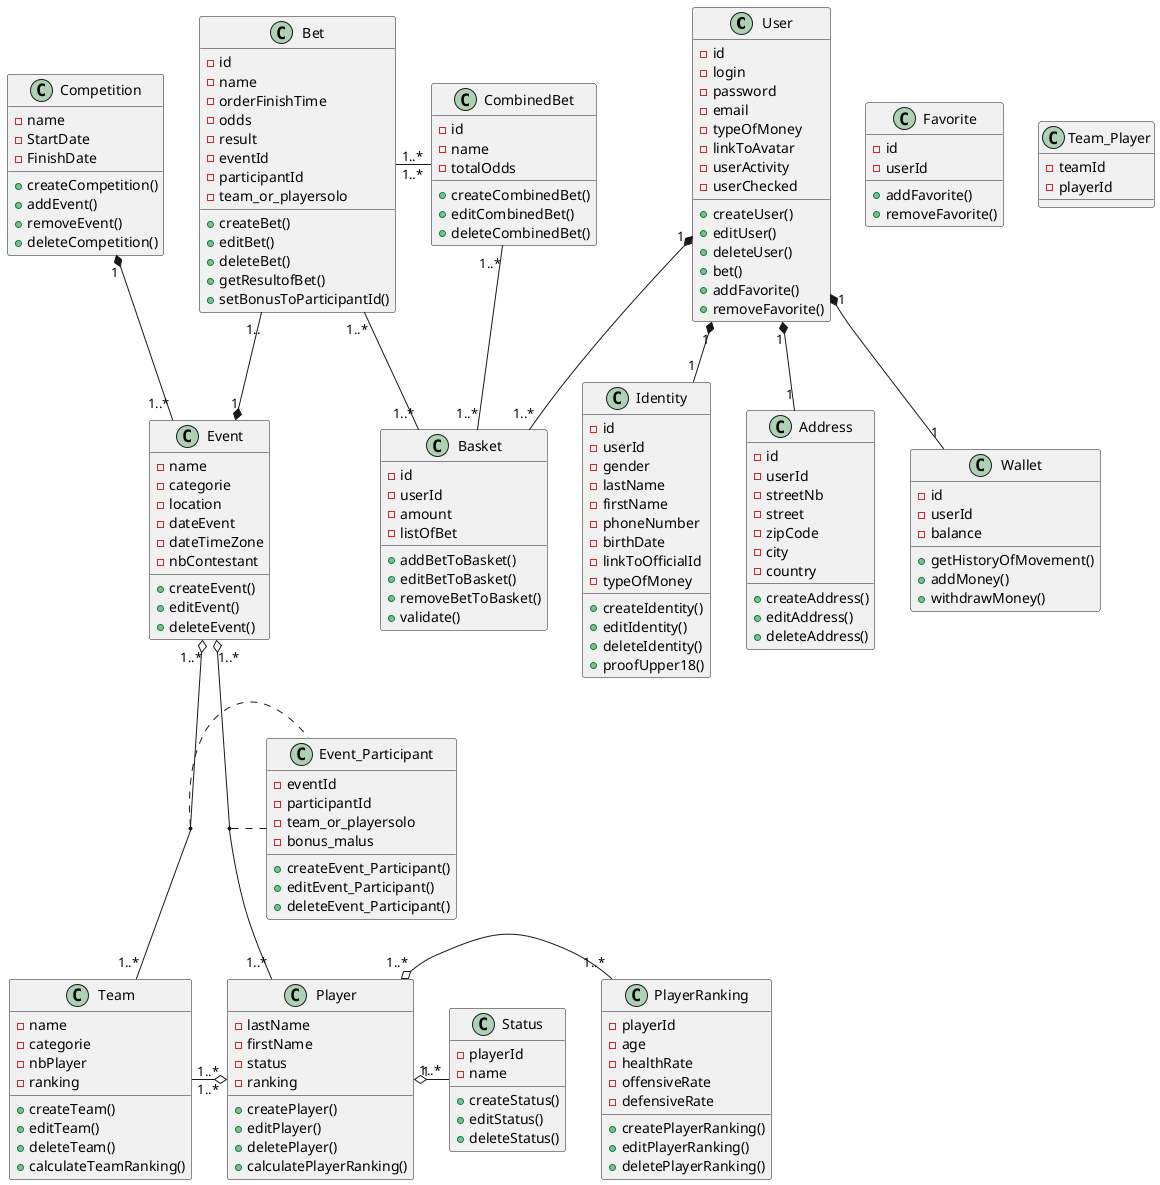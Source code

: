 @startuml parisportif

class User{
    - id
    - login
    - password
    - email
    - typeOfMoney
    - linkToAvatar
    - userActivity
    - userChecked
    
    + createUser()
    + editUser()
    + deleteUser()
    + bet()
    + addFavorite()
    + removeFavorite()
}

class Identity{
    - id
    - userId
    - gender
    - lastName
    - firstName
    - phoneNumber
    - birthDate
    - linkToOfficialId
    - typeOfMoney

    + createIdentity()
    + editIdentity()
    + deleteIdentity()
    + proofUpper18()
}

class Address{
    - id
    - userId
    - streetNb
    - street
    - zipCode
    - city
    - country

    + createAddress()
    + editAddress()
    + deleteAddress()
}

class Wallet{
    - id
    - userId
    - balance

    + getHistoryOfMovement()
    + addMoney()
    + withdrawMoney()
}

class Favorite{
    - id
    - userId

    + addFavorite()
    + removeFavorite()
}

class Basket{
    - id
    - userId
    - amount
    - listOfBet

    + addBetToBasket()
    + editBetToBasket()
    + removeBetToBasket()
    + validate()
}

class Bet{
    - id
    - name
    - orderFinishTime
    - odds
    - result
    - eventId
    - participantId
    - team_or_playersolo

    + createBet()
    + editBet()
    + deleteBet()
    + getResultofBet()
    + setBonusToParticipantId()
}

class CombinedBet{
    - id
    - name
    - totalOdds

    + createCombinedBet()
    + editCombinedBet()
    + deleteCombinedBet()
}


class Event{
    - name
    - categorie
    - location
    - dateEvent
    - dateTimeZone
    - nbContestant

    + createEvent()
    + editEvent()
    + deleteEvent()
}

class Event_Participant{
    - eventId
    - participantId
    - team_or_playersolo
    - bonus_malus

    + createEvent_Participant()
    + editEvent_Participant()
    + deleteEvent_Participant()
}

class Team{
    - name
    - categorie
    - nbPlayer
    - ranking

    + createTeam()
    + editTeam()
    + deleteTeam()
    + calculateTeamRanking()
}

class Player{
    - lastName
    - firstName
    - status
    - ranking

    + createPlayer()
    + editPlayer()
    + deletePlayer()
    + calculatePlayerRanking()
}

class PlayerRanking{
    - playerId
    - age
    - healthRate
    - offensiveRate
    - defensiveRate

    + createPlayerRanking()
    + editPlayerRanking()
    + deletePlayerRanking()
}

class Status{
    - playerId
    - name

    + createStatus()
    + editStatus()
    + deleteStatus()
}

class Team_Player{
    - teamId
    - playerId
}

class Competition{
    - name
    - StartDate
    - FinishDate

    + createCompetition()
    + addEvent()
    + removeEvent()
    + deleteCompetition()
}

User "1" *-- "1" Address
User "1" *-- "1" Identity
User "1" *-- "1" Wallet
User "1" *-- "1..*" Basket

Basket "1..*" -up- "1..*" Bet
Basket "1..*" -up- "1..*" CombinedBet
Bet "1..*" -right- "1..*" CombinedBet

Event "1" *-up- "1.." Bet
Event "1..*" -up-* "1" Competition

Event "1..*" o-- "1..*" Team
(Event, Team) .. Event_Participant
Event "1..*" o-- "1..*" Player
(Event, Player) .left. Event_Participant

Player "1..*" o-left- "1..*" Team
Player "1..*" o-right- "1..*" PlayerRanking
Player "1" o-right- "1..*" Status


@enduml
